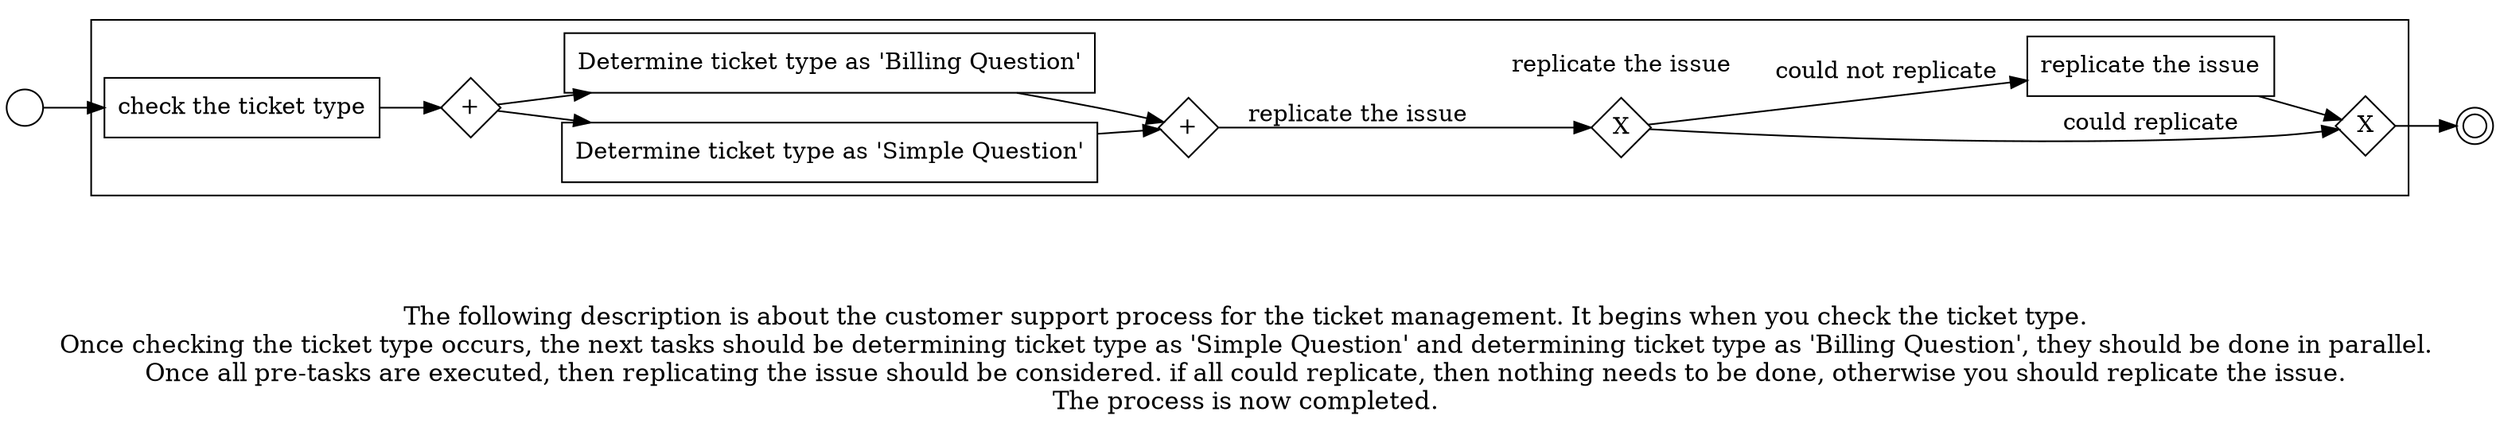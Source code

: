 digraph customer_support_process_for_the_ticket_management_117 {
	graph [rankdir=LR]
	START_NODE [label="" shape=circle width=0.3]
	subgraph CLUSTER_0 {
		"check the ticket type" [shape=box]
		"AND_SPLIT--2. Ticket type_5IE7" [label="+" fixedsize=true shape=diamond width=0.5]
		"check the ticket type" -> "AND_SPLIT--2. Ticket type_5IE7"
		"Determine ticket type as 'Simple Question'" [shape=box]
		"AND_SPLIT--2. Ticket type_5IE7" -> "Determine ticket type as 'Simple Question'"
		"Determine ticket type as 'Billing Question'" [shape=box]
		"AND_SPLIT--2. Ticket type_5IE7" -> "Determine ticket type as 'Billing Question'"
		"AND_JOIN--2. Ticket type_5IE7" [label="+" fixedsize=true shape=diamond width=0.5]
		"Determine ticket type as 'Simple Question'" -> "AND_JOIN--2. Ticket type_5IE7"
		"Determine ticket type as 'Billing Question'" -> "AND_JOIN--2. Ticket type_5IE7"
		subgraph "CLUSTER_XOR_3. Ticket Action_4NOY" {
			color=white label="replicate the issue"
			"XOR_SPLIT--replicate the issue_JZZ3" [label=X fixedsize=true shape=diamond width=0.5]
		}
		"AND_JOIN--2. Ticket type_5IE7" -> "XOR_SPLIT--replicate the issue_JZZ3" [label="replicate the issue"]
		"XOR_SPLIT--replicate the issue_JZZ3" -> "XOR_JOIN--replicate the issue_JZZ3" [label="could replicate"]
		"replicate the issue" [shape=box]
		"XOR_SPLIT--replicate the issue_JZZ3" -> "replicate the issue" [label="could not replicate"]
		"XOR_JOIN--replicate the issue_JZZ3" [label=X fixedsize=true shape=diamond width=0.5]
		"replicate the issue" -> "XOR_JOIN--replicate the issue_JZZ3"
	}
	START_NODE -> "check the ticket type"
	END_NODE [label="" shape=doublecircle width=0.2]
	"XOR_JOIN--replicate the issue_JZZ3" -> END_NODE
	fontsize=15 label="\n\n
The following description is about the customer support process for the ticket management. It begins when you check the ticket type. 
Once checking the ticket type occurs, the next tasks should be determining ticket type as 'Simple Question' and determining ticket type as 'Billing Question', they should be done in parallel. 
Once all pre-tasks are executed, then replicating the issue should be considered. if all could replicate, then nothing needs to be done, otherwise you should replicate the issue. 
The process is now completed. 
"
}
